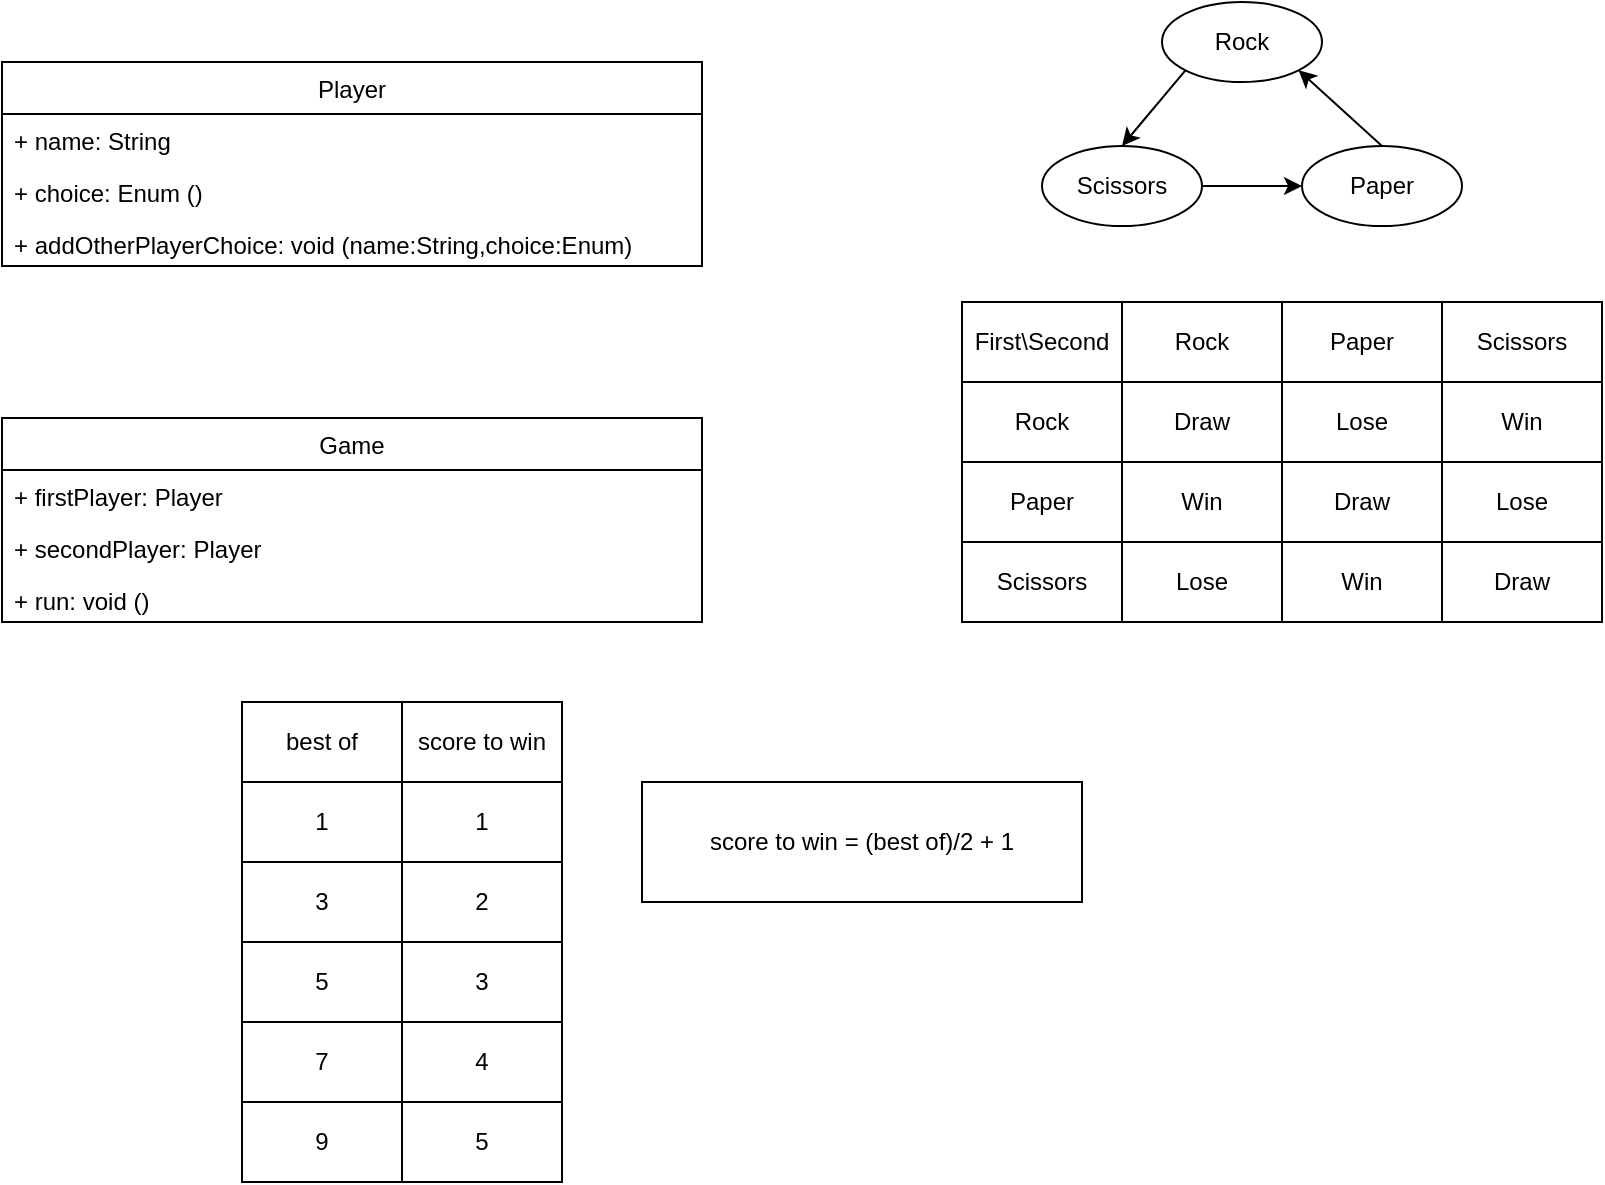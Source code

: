 <mxfile version="19.0.3" type="device"><diagram id="0XQvGi-TVbaC4sAmgrep" name="Page-1"><mxGraphModel dx="680" dy="469" grid="1" gridSize="10" guides="1" tooltips="1" connect="1" arrows="1" fold="1" page="1" pageScale="1" pageWidth="1169" pageHeight="1654" math="0" shadow="0"><root><mxCell id="0"/><mxCell id="1" parent="0"/><mxCell id="-9pchcS9NfuXSWEE5NT2-1" value="Player" style="swimlane;fontStyle=0;childLayout=stackLayout;horizontal=1;startSize=26;fillColor=none;horizontalStack=0;resizeParent=1;resizeParentMax=0;resizeLast=0;collapsible=1;marginBottom=0;" parent="1" vertex="1"><mxGeometry x="80" y="40" width="350" height="102" as="geometry"/></mxCell><mxCell id="-9pchcS9NfuXSWEE5NT2-2" value="+ name: String" style="text;strokeColor=none;fillColor=none;align=left;verticalAlign=top;spacingLeft=4;spacingRight=4;overflow=hidden;rotatable=0;points=[[0,0.5],[1,0.5]];portConstraint=eastwest;" parent="-9pchcS9NfuXSWEE5NT2-1" vertex="1"><mxGeometry y="26" width="350" height="26" as="geometry"/></mxCell><mxCell id="-9pchcS9NfuXSWEE5NT2-3" value="+ choice: Enum ()" style="text;strokeColor=none;fillColor=none;align=left;verticalAlign=top;spacingLeft=4;spacingRight=4;overflow=hidden;rotatable=0;points=[[0,0.5],[1,0.5]];portConstraint=eastwest;" parent="-9pchcS9NfuXSWEE5NT2-1" vertex="1"><mxGeometry y="52" width="350" height="26" as="geometry"/></mxCell><mxCell id="-9pchcS9NfuXSWEE5NT2-4" value="+ addOtherPlayerChoice: void (name:String,choice:Enum)" style="text;strokeColor=none;fillColor=none;align=left;verticalAlign=top;spacingLeft=4;spacingRight=4;overflow=hidden;rotatable=0;points=[[0,0.5],[1,0.5]];portConstraint=eastwest;" parent="-9pchcS9NfuXSWEE5NT2-1" vertex="1"><mxGeometry y="78" width="350" height="24" as="geometry"/></mxCell><mxCell id="-9pchcS9NfuXSWEE5NT2-5" value="Rock" style="ellipse;whiteSpace=wrap;html=1;" parent="1" vertex="1"><mxGeometry x="660" y="10" width="80" height="40" as="geometry"/></mxCell><mxCell id="-9pchcS9NfuXSWEE5NT2-6" value="Scissors" style="ellipse;whiteSpace=wrap;html=1;" parent="1" vertex="1"><mxGeometry x="600" y="82" width="80" height="40" as="geometry"/></mxCell><mxCell id="-9pchcS9NfuXSWEE5NT2-7" value="Paper" style="ellipse;whiteSpace=wrap;html=1;" parent="1" vertex="1"><mxGeometry x="730" y="82" width="80" height="40" as="geometry"/></mxCell><mxCell id="-9pchcS9NfuXSWEE5NT2-8" value="" style="endArrow=classic;html=1;rounded=0;exitX=0.5;exitY=0;exitDx=0;exitDy=0;entryX=1;entryY=1;entryDx=0;entryDy=0;" parent="1" source="-9pchcS9NfuXSWEE5NT2-7" target="-9pchcS9NfuXSWEE5NT2-5" edge="1"><mxGeometry width="50" height="50" relative="1" as="geometry"><mxPoint x="700" y="80" as="sourcePoint"/><mxPoint x="750" y="30" as="targetPoint"/></mxGeometry></mxCell><mxCell id="-9pchcS9NfuXSWEE5NT2-9" value="" style="endArrow=classic;html=1;rounded=0;exitX=1;exitY=0.5;exitDx=0;exitDy=0;entryX=0;entryY=0.5;entryDx=0;entryDy=0;" parent="1" source="-9pchcS9NfuXSWEE5NT2-6" target="-9pchcS9NfuXSWEE5NT2-7" edge="1"><mxGeometry width="50" height="50" relative="1" as="geometry"><mxPoint x="700" y="80" as="sourcePoint"/><mxPoint x="750" y="30" as="targetPoint"/></mxGeometry></mxCell><mxCell id="-9pchcS9NfuXSWEE5NT2-10" value="" style="endArrow=classic;html=1;rounded=0;exitX=0;exitY=1;exitDx=0;exitDy=0;entryX=0.5;entryY=0;entryDx=0;entryDy=0;" parent="1" source="-9pchcS9NfuXSWEE5NT2-5" target="-9pchcS9NfuXSWEE5NT2-6" edge="1"><mxGeometry width="50" height="50" relative="1" as="geometry"><mxPoint x="700" y="80" as="sourcePoint"/><mxPoint x="750" y="30" as="targetPoint"/></mxGeometry></mxCell><mxCell id="-9pchcS9NfuXSWEE5NT2-11" value="First\Second" style="rounded=0;whiteSpace=wrap;html=1;" parent="1" vertex="1"><mxGeometry x="560" y="160" width="80" height="40" as="geometry"/></mxCell><mxCell id="-9pchcS9NfuXSWEE5NT2-12" value="Rock" style="rounded=0;whiteSpace=wrap;html=1;" parent="1" vertex="1"><mxGeometry x="640" y="160" width="80" height="40" as="geometry"/></mxCell><mxCell id="-9pchcS9NfuXSWEE5NT2-13" value="Paper" style="rounded=0;whiteSpace=wrap;html=1;" parent="1" vertex="1"><mxGeometry x="720" y="160" width="80" height="40" as="geometry"/></mxCell><mxCell id="-9pchcS9NfuXSWEE5NT2-14" value="Scissors" style="rounded=0;whiteSpace=wrap;html=1;" parent="1" vertex="1"><mxGeometry x="800" y="160" width="80" height="40" as="geometry"/></mxCell><mxCell id="-9pchcS9NfuXSWEE5NT2-15" value="Rock" style="rounded=0;whiteSpace=wrap;html=1;" parent="1" vertex="1"><mxGeometry x="560" y="200" width="80" height="40" as="geometry"/></mxCell><mxCell id="-9pchcS9NfuXSWEE5NT2-16" value="Draw" style="rounded=0;whiteSpace=wrap;html=1;" parent="1" vertex="1"><mxGeometry x="640" y="200" width="80" height="40" as="geometry"/></mxCell><mxCell id="-9pchcS9NfuXSWEE5NT2-17" value="Lose" style="rounded=0;whiteSpace=wrap;html=1;" parent="1" vertex="1"><mxGeometry x="720" y="200" width="80" height="40" as="geometry"/></mxCell><mxCell id="-9pchcS9NfuXSWEE5NT2-18" value="Win" style="rounded=0;whiteSpace=wrap;html=1;" parent="1" vertex="1"><mxGeometry x="800" y="200" width="80" height="40" as="geometry"/></mxCell><mxCell id="-9pchcS9NfuXSWEE5NT2-19" value="Paper" style="rounded=0;whiteSpace=wrap;html=1;" parent="1" vertex="1"><mxGeometry x="560" y="240" width="80" height="40" as="geometry"/></mxCell><mxCell id="-9pchcS9NfuXSWEE5NT2-20" value="Win" style="rounded=0;whiteSpace=wrap;html=1;" parent="1" vertex="1"><mxGeometry x="640" y="240" width="80" height="40" as="geometry"/></mxCell><mxCell id="-9pchcS9NfuXSWEE5NT2-21" value="Draw" style="rounded=0;whiteSpace=wrap;html=1;" parent="1" vertex="1"><mxGeometry x="720" y="240" width="80" height="40" as="geometry"/></mxCell><mxCell id="-9pchcS9NfuXSWEE5NT2-22" value="Lose" style="rounded=0;whiteSpace=wrap;html=1;" parent="1" vertex="1"><mxGeometry x="800" y="240" width="80" height="40" as="geometry"/></mxCell><mxCell id="-9pchcS9NfuXSWEE5NT2-23" value="Scissors" style="rounded=0;whiteSpace=wrap;html=1;" parent="1" vertex="1"><mxGeometry x="560" y="280" width="80" height="40" as="geometry"/></mxCell><mxCell id="-9pchcS9NfuXSWEE5NT2-24" value="Lose" style="rounded=0;whiteSpace=wrap;html=1;" parent="1" vertex="1"><mxGeometry x="640" y="280" width="80" height="40" as="geometry"/></mxCell><mxCell id="-9pchcS9NfuXSWEE5NT2-25" value="Win" style="rounded=0;whiteSpace=wrap;html=1;" parent="1" vertex="1"><mxGeometry x="720" y="280" width="80" height="40" as="geometry"/></mxCell><mxCell id="-9pchcS9NfuXSWEE5NT2-26" value="Draw" style="rounded=0;whiteSpace=wrap;html=1;" parent="1" vertex="1"><mxGeometry x="800" y="280" width="80" height="40" as="geometry"/></mxCell><mxCell id="Wzd8853J_0VP-41CupPO-1" value="Game" style="swimlane;fontStyle=0;childLayout=stackLayout;horizontal=1;startSize=26;fillColor=none;horizontalStack=0;resizeParent=1;resizeParentMax=0;resizeLast=0;collapsible=1;marginBottom=0;" vertex="1" parent="1"><mxGeometry x="80" y="218" width="350" height="102" as="geometry"/></mxCell><mxCell id="Wzd8853J_0VP-41CupPO-2" value="+ firstPlayer: Player" style="text;strokeColor=none;fillColor=none;align=left;verticalAlign=top;spacingLeft=4;spacingRight=4;overflow=hidden;rotatable=0;points=[[0,0.5],[1,0.5]];portConstraint=eastwest;" vertex="1" parent="Wzd8853J_0VP-41CupPO-1"><mxGeometry y="26" width="350" height="26" as="geometry"/></mxCell><mxCell id="Wzd8853J_0VP-41CupPO-3" value="+ secondPlayer: Player" style="text;strokeColor=none;fillColor=none;align=left;verticalAlign=top;spacingLeft=4;spacingRight=4;overflow=hidden;rotatable=0;points=[[0,0.5],[1,0.5]];portConstraint=eastwest;" vertex="1" parent="Wzd8853J_0VP-41CupPO-1"><mxGeometry y="52" width="350" height="26" as="geometry"/></mxCell><mxCell id="Wzd8853J_0VP-41CupPO-4" value="+ run: void ()" style="text;strokeColor=none;fillColor=none;align=left;verticalAlign=top;spacingLeft=4;spacingRight=4;overflow=hidden;rotatable=0;points=[[0,0.5],[1,0.5]];portConstraint=eastwest;" vertex="1" parent="Wzd8853J_0VP-41CupPO-1"><mxGeometry y="78" width="350" height="24" as="geometry"/></mxCell><mxCell id="Wzd8853J_0VP-41CupPO-5" value="best of" style="rounded=0;whiteSpace=wrap;html=1;" vertex="1" parent="1"><mxGeometry x="200" y="360" width="80" height="40" as="geometry"/></mxCell><mxCell id="Wzd8853J_0VP-41CupPO-6" value="score to win" style="rounded=0;whiteSpace=wrap;html=1;" vertex="1" parent="1"><mxGeometry x="280" y="360" width="80" height="40" as="geometry"/></mxCell><mxCell id="Wzd8853J_0VP-41CupPO-8" value="1" style="rounded=0;whiteSpace=wrap;html=1;" vertex="1" parent="1"><mxGeometry x="200" y="400" width="80" height="40" as="geometry"/></mxCell><mxCell id="Wzd8853J_0VP-41CupPO-9" value="1" style="rounded=0;whiteSpace=wrap;html=1;" vertex="1" parent="1"><mxGeometry x="280" y="400" width="80" height="40" as="geometry"/></mxCell><mxCell id="Wzd8853J_0VP-41CupPO-10" value="3" style="rounded=0;whiteSpace=wrap;html=1;" vertex="1" parent="1"><mxGeometry x="200" y="440" width="80" height="40" as="geometry"/></mxCell><mxCell id="Wzd8853J_0VP-41CupPO-11" value="2" style="rounded=0;whiteSpace=wrap;html=1;" vertex="1" parent="1"><mxGeometry x="280" y="440" width="80" height="40" as="geometry"/></mxCell><mxCell id="Wzd8853J_0VP-41CupPO-12" value="5" style="rounded=0;whiteSpace=wrap;html=1;" vertex="1" parent="1"><mxGeometry x="200" y="480" width="80" height="40" as="geometry"/></mxCell><mxCell id="Wzd8853J_0VP-41CupPO-13" value="3" style="rounded=0;whiteSpace=wrap;html=1;" vertex="1" parent="1"><mxGeometry x="280" y="480" width="80" height="40" as="geometry"/></mxCell><mxCell id="Wzd8853J_0VP-41CupPO-14" value="7" style="rounded=0;whiteSpace=wrap;html=1;" vertex="1" parent="1"><mxGeometry x="200" y="520" width="80" height="40" as="geometry"/></mxCell><mxCell id="Wzd8853J_0VP-41CupPO-15" value="4" style="rounded=0;whiteSpace=wrap;html=1;" vertex="1" parent="1"><mxGeometry x="280" y="520" width="80" height="40" as="geometry"/></mxCell><mxCell id="Wzd8853J_0VP-41CupPO-16" value="9" style="rounded=0;whiteSpace=wrap;html=1;" vertex="1" parent="1"><mxGeometry x="200" y="560" width="80" height="40" as="geometry"/></mxCell><mxCell id="Wzd8853J_0VP-41CupPO-17" value="5" style="rounded=0;whiteSpace=wrap;html=1;" vertex="1" parent="1"><mxGeometry x="280" y="560" width="80" height="40" as="geometry"/></mxCell><mxCell id="Wzd8853J_0VP-41CupPO-18" value="score to win = (best of)/2 + 1" style="rounded=0;whiteSpace=wrap;html=1;" vertex="1" parent="1"><mxGeometry x="400" y="400" width="220" height="60" as="geometry"/></mxCell></root></mxGraphModel></diagram></mxfile>